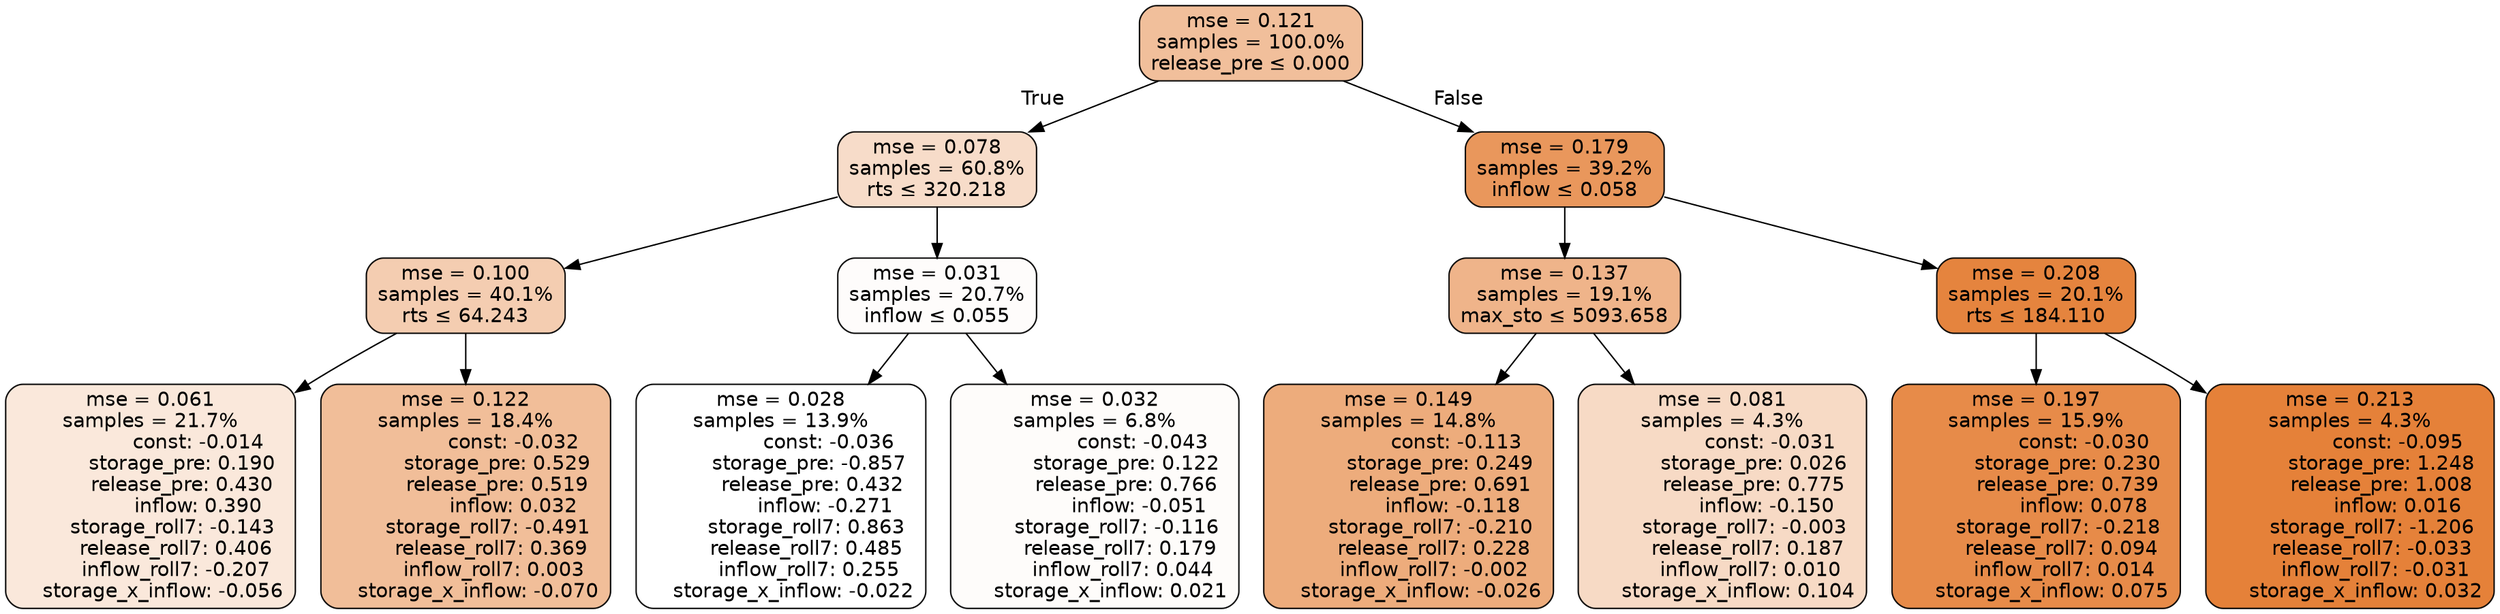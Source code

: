 digraph tree {
bgcolor="transparent"
node [shape=rectangle, style="filled, rounded", color="black", fontname=helvetica] ;
edge [fontname=helvetica] ;
	"0" [label="mse = 0.121
samples = 100.0%
release_pre &le; 0.000", fillcolor="#f1bf9b"]
	"1" [label="mse = 0.078
samples = 60.8%
rts &le; 320.218", fillcolor="#f7dcc9"]
	"2" [label="mse = 0.100
samples = 40.1%
rts &le; 64.243", fillcolor="#f4cdb1"]
	"3" [label="mse = 0.061
samples = 21.7%
               const: -0.014
          storage_pre: 0.190
          release_pre: 0.430
               inflow: 0.390
       storage_roll7: -0.143
        release_roll7: 0.406
        inflow_roll7: -0.207
    storage_x_inflow: -0.056", fillcolor="#fae8db"]
	"4" [label="mse = 0.122
samples = 18.4%
               const: -0.032
          storage_pre: 0.529
          release_pre: 0.519
               inflow: 0.032
       storage_roll7: -0.491
        release_roll7: 0.369
         inflow_roll7: 0.003
    storage_x_inflow: -0.070", fillcolor="#f1be99"]
	"5" [label="mse = 0.031
samples = 20.7%
inflow &le; 0.055", fillcolor="#fefcfb"]
	"6" [label="mse = 0.028
samples = 13.9%
               const: -0.036
         storage_pre: -0.857
          release_pre: 0.432
              inflow: -0.271
        storage_roll7: 0.863
        release_roll7: 0.485
         inflow_roll7: 0.255
    storage_x_inflow: -0.022", fillcolor="#ffffff"]
	"7" [label="mse = 0.032
samples = 6.8%
               const: -0.043
          storage_pre: 0.122
          release_pre: 0.766
              inflow: -0.051
       storage_roll7: -0.116
        release_roll7: 0.179
         inflow_roll7: 0.044
     storage_x_inflow: 0.021", fillcolor="#fefcfa"]
	"8" [label="mse = 0.179
samples = 39.2%
inflow &le; 0.058", fillcolor="#e9975c"]
	"9" [label="mse = 0.137
samples = 19.1%
max_sto &le; 5093.658", fillcolor="#efb48a"]
	"10" [label="mse = 0.149
samples = 14.8%
               const: -0.113
          storage_pre: 0.249
          release_pre: 0.691
              inflow: -0.118
       storage_roll7: -0.210
        release_roll7: 0.228
        inflow_roll7: -0.002
    storage_x_inflow: -0.026", fillcolor="#edac7c"]
	"11" [label="mse = 0.081
samples = 4.3%
               const: -0.031
          storage_pre: 0.026
          release_pre: 0.775
              inflow: -0.150
       storage_roll7: -0.003
        release_roll7: 0.187
         inflow_roll7: 0.010
     storage_x_inflow: 0.104", fillcolor="#f7dac5"]
	"12" [label="mse = 0.208
samples = 20.1%
rts &le; 184.110", fillcolor="#e5843e"]
	"13" [label="mse = 0.197
samples = 15.9%
               const: -0.030
          storage_pre: 0.230
          release_pre: 0.739
               inflow: 0.078
       storage_roll7: -0.218
        release_roll7: 0.094
         inflow_roll7: 0.014
     storage_x_inflow: 0.075", fillcolor="#e78b49"]
	"14" [label="mse = 0.213
samples = 4.3%
               const: -0.095
          storage_pre: 1.248
          release_pre: 1.008
               inflow: 0.016
       storage_roll7: -1.206
       release_roll7: -0.033
        inflow_roll7: -0.031
     storage_x_inflow: 0.032", fillcolor="#e58139"]

	"0" -> "1" [labeldistance=2.5, labelangle=45, headlabel="True"]
	"1" -> "2"
	"2" -> "3"
	"2" -> "4"
	"1" -> "5"
	"5" -> "6"
	"5" -> "7"
	"0" -> "8" [labeldistance=2.5, labelangle=-45, headlabel="False"]
	"8" -> "9"
	"9" -> "10"
	"9" -> "11"
	"8" -> "12"
	"12" -> "13"
	"12" -> "14"
}